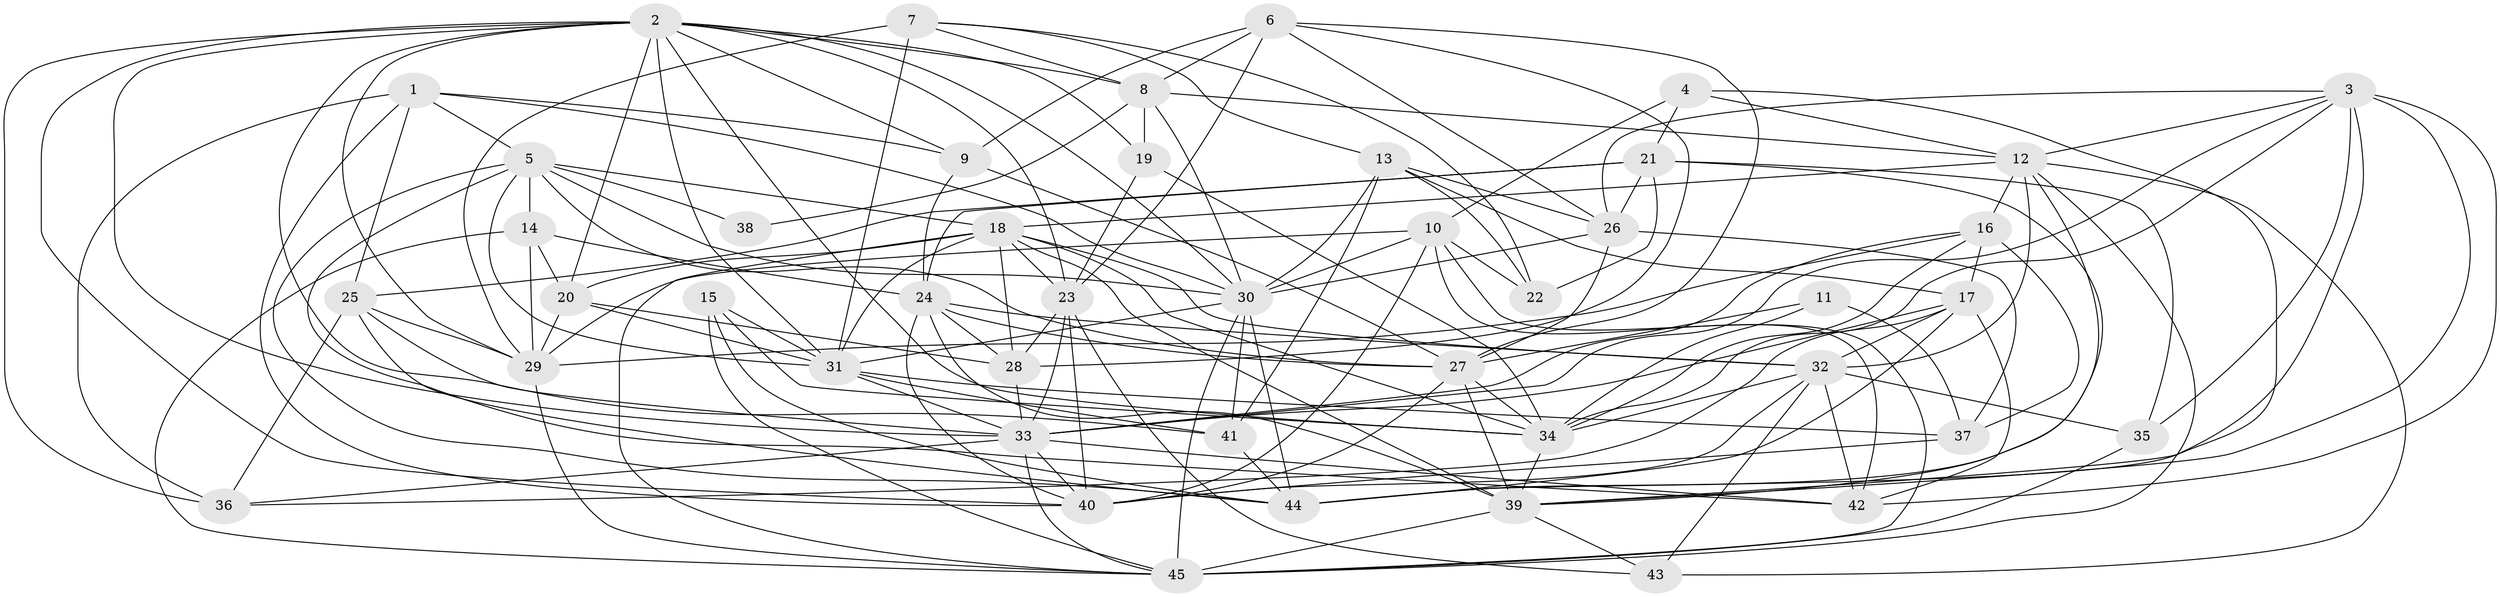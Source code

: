 // original degree distribution, {5: 0.17006802721088435, 3: 0.3197278911564626, 4: 0.272108843537415, 6: 0.10204081632653061, 8: 0.013605442176870748, 2: 0.09523809523809523, 7: 0.027210884353741496}
// Generated by graph-tools (version 1.1) at 2025/37/03/04/25 23:37:05]
// undirected, 45 vertices, 156 edges
graph export_dot {
  node [color=gray90,style=filled];
  1;
  2;
  3;
  4;
  5;
  6;
  7;
  8;
  9;
  10;
  11;
  12;
  13;
  14;
  15;
  16;
  17;
  18;
  19;
  20;
  21;
  22;
  23;
  24;
  25;
  26;
  27;
  28;
  29;
  30;
  31;
  32;
  33;
  34;
  35;
  36;
  37;
  38;
  39;
  40;
  41;
  42;
  43;
  44;
  45;
  1 -- 5 [weight=1.0];
  1 -- 9 [weight=1.0];
  1 -- 25 [weight=1.0];
  1 -- 30 [weight=2.0];
  1 -- 36 [weight=2.0];
  1 -- 40 [weight=1.0];
  2 -- 8 [weight=1.0];
  2 -- 9 [weight=1.0];
  2 -- 19 [weight=1.0];
  2 -- 20 [weight=1.0];
  2 -- 23 [weight=1.0];
  2 -- 29 [weight=1.0];
  2 -- 30 [weight=1.0];
  2 -- 31 [weight=1.0];
  2 -- 33 [weight=1.0];
  2 -- 34 [weight=1.0];
  2 -- 36 [weight=1.0];
  2 -- 40 [weight=1.0];
  2 -- 41 [weight=1.0];
  3 -- 12 [weight=1.0];
  3 -- 26 [weight=1.0];
  3 -- 33 [weight=1.0];
  3 -- 34 [weight=1.0];
  3 -- 35 [weight=1.0];
  3 -- 39 [weight=1.0];
  3 -- 42 [weight=1.0];
  3 -- 44 [weight=1.0];
  4 -- 10 [weight=1.0];
  4 -- 12 [weight=1.0];
  4 -- 21 [weight=1.0];
  4 -- 39 [weight=1.0];
  5 -- 14 [weight=1.0];
  5 -- 18 [weight=1.0];
  5 -- 27 [weight=1.0];
  5 -- 30 [weight=1.0];
  5 -- 31 [weight=1.0];
  5 -- 38 [weight=1.0];
  5 -- 42 [weight=1.0];
  5 -- 44 [weight=1.0];
  6 -- 8 [weight=1.0];
  6 -- 9 [weight=1.0];
  6 -- 23 [weight=2.0];
  6 -- 26 [weight=1.0];
  6 -- 27 [weight=1.0];
  6 -- 28 [weight=1.0];
  7 -- 8 [weight=1.0];
  7 -- 13 [weight=1.0];
  7 -- 22 [weight=1.0];
  7 -- 29 [weight=2.0];
  7 -- 31 [weight=2.0];
  8 -- 12 [weight=1.0];
  8 -- 19 [weight=1.0];
  8 -- 30 [weight=2.0];
  8 -- 38 [weight=2.0];
  9 -- 24 [weight=1.0];
  9 -- 27 [weight=1.0];
  10 -- 22 [weight=1.0];
  10 -- 29 [weight=2.0];
  10 -- 30 [weight=1.0];
  10 -- 40 [weight=2.0];
  10 -- 42 [weight=1.0];
  10 -- 45 [weight=1.0];
  11 -- 27 [weight=1.0];
  11 -- 34 [weight=1.0];
  11 -- 37 [weight=1.0];
  12 -- 16 [weight=2.0];
  12 -- 18 [weight=1.0];
  12 -- 32 [weight=1.0];
  12 -- 43 [weight=1.0];
  12 -- 44 [weight=1.0];
  12 -- 45 [weight=1.0];
  13 -- 17 [weight=1.0];
  13 -- 22 [weight=1.0];
  13 -- 26 [weight=1.0];
  13 -- 30 [weight=1.0];
  13 -- 41 [weight=1.0];
  14 -- 20 [weight=1.0];
  14 -- 24 [weight=1.0];
  14 -- 29 [weight=1.0];
  14 -- 45 [weight=1.0];
  15 -- 31 [weight=1.0];
  15 -- 34 [weight=1.0];
  15 -- 44 [weight=1.0];
  15 -- 45 [weight=2.0];
  16 -- 17 [weight=1.0];
  16 -- 29 [weight=1.0];
  16 -- 33 [weight=1.0];
  16 -- 34 [weight=2.0];
  16 -- 37 [weight=3.0];
  17 -- 32 [weight=1.0];
  17 -- 33 [weight=1.0];
  17 -- 36 [weight=1.0];
  17 -- 42 [weight=3.0];
  17 -- 44 [weight=1.0];
  18 -- 20 [weight=1.0];
  18 -- 23 [weight=1.0];
  18 -- 28 [weight=1.0];
  18 -- 31 [weight=1.0];
  18 -- 32 [weight=1.0];
  18 -- 34 [weight=1.0];
  18 -- 39 [weight=1.0];
  18 -- 45 [weight=1.0];
  19 -- 23 [weight=1.0];
  19 -- 34 [weight=1.0];
  20 -- 28 [weight=1.0];
  20 -- 29 [weight=1.0];
  20 -- 31 [weight=1.0];
  21 -- 22 [weight=1.0];
  21 -- 24 [weight=1.0];
  21 -- 25 [weight=1.0];
  21 -- 26 [weight=1.0];
  21 -- 35 [weight=2.0];
  21 -- 39 [weight=1.0];
  23 -- 28 [weight=1.0];
  23 -- 33 [weight=1.0];
  23 -- 40 [weight=1.0];
  23 -- 43 [weight=1.0];
  24 -- 27 [weight=1.0];
  24 -- 28 [weight=1.0];
  24 -- 32 [weight=1.0];
  24 -- 39 [weight=1.0];
  24 -- 40 [weight=1.0];
  25 -- 29 [weight=1.0];
  25 -- 33 [weight=2.0];
  25 -- 36 [weight=1.0];
  25 -- 44 [weight=1.0];
  26 -- 27 [weight=1.0];
  26 -- 30 [weight=1.0];
  26 -- 37 [weight=1.0];
  27 -- 34 [weight=1.0];
  27 -- 39 [weight=1.0];
  27 -- 40 [weight=1.0];
  28 -- 33 [weight=1.0];
  29 -- 45 [weight=1.0];
  30 -- 31 [weight=1.0];
  30 -- 41 [weight=3.0];
  30 -- 44 [weight=1.0];
  30 -- 45 [weight=2.0];
  31 -- 33 [weight=2.0];
  31 -- 37 [weight=1.0];
  31 -- 41 [weight=3.0];
  32 -- 34 [weight=1.0];
  32 -- 35 [weight=2.0];
  32 -- 40 [weight=1.0];
  32 -- 42 [weight=1.0];
  32 -- 43 [weight=1.0];
  33 -- 36 [weight=1.0];
  33 -- 40 [weight=1.0];
  33 -- 42 [weight=1.0];
  33 -- 45 [weight=1.0];
  34 -- 39 [weight=1.0];
  35 -- 45 [weight=2.0];
  37 -- 40 [weight=1.0];
  39 -- 43 [weight=1.0];
  39 -- 45 [weight=2.0];
  41 -- 44 [weight=1.0];
}
